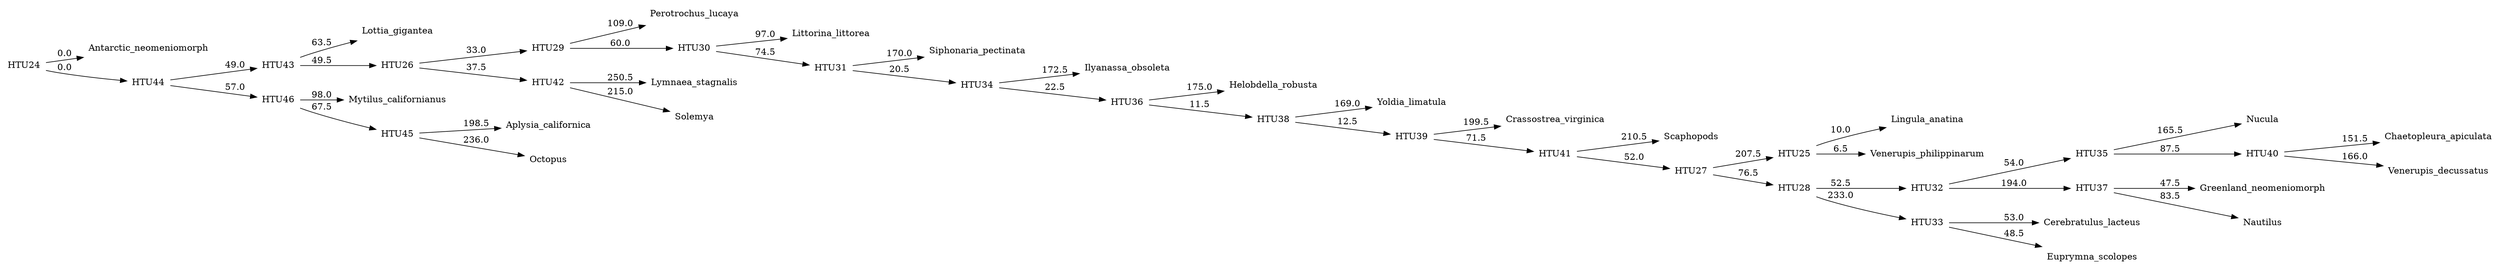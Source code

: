 digraph G {
	rankdir = LR;	node [ shape = none];

    0 [label=Antarctic_neomeniomorph];
    1 [label=Aplysia_californica];
    2 [label=Cerebratulus_lacteus];
    3 [label=Chaetopleura_apiculata];
    4 [label=Crassostrea_virginica];
    5 [label=Euprymna_scolopes];
    6 [label=Greenland_neomeniomorph];
    7 [label=Helobdella_robusta];
    8 [label=Ilyanassa_obsoleta];
    9 [label=Lingula_anatina];
    10 [label=Littorina_littorea];
    11 [label=Lottia_gigantea];
    12 [label=Lymnaea_stagnalis];
    13 [label=Mytilus_californianus];
    14 [label=Nautilus];
    15 [label=Nucula];
    16 [label=Octopus];
    17 [label=Perotrochus_lucaya];
    18 [label=Scaphopods];
    19 [label=Siphonaria_pectinata];
    20 [label=Solemya];
    21 [label=Venerupis_decussatus];
    22 [label=Venerupis_philippinarum];
    23 [label=Yoldia_limatula];
    24 [label=HTU24];
    25 [label=HTU25];
    26 [label=HTU26];
    27 [label=HTU27];
    28 [label=HTU28];
    29 [label=HTU29];
    30 [label=HTU30];
    31 [label=HTU31];
    32 [label=HTU32];
    33 [label=HTU33];
    34 [label=HTU34];
    35 [label=HTU35];
    36 [label=HTU36];
    37 [label=HTU37];
    38 [label=HTU38];
    39 [label=HTU39];
    40 [label=HTU40];
    41 [label=HTU41];
    42 [label=HTU42];
    43 [label=HTU43];
    44 [label=HTU44];
    45 [label=HTU45];
    46 [label=HTU46];
    24 -> 0 [label=0.0];
    24 -> 44 [label=0.0];
    25 -> 9 [label=10.0];
    25 -> 22 [label=6.5];
    26 -> 29 [label=33.0];
    26 -> 42 [label=37.5];
    27 -> 25 [label=207.5];
    27 -> 28 [label=76.5];
    28 -> 32 [label=52.5];
    28 -> 33 [label=233.0];
    29 -> 17 [label=109.0];
    29 -> 30 [label=60.0];
    30 -> 10 [label=97.0];
    30 -> 31 [label=74.5];
    31 -> 19 [label=170.0];
    31 -> 34 [label=20.5];
    32 -> 35 [label=54.0];
    32 -> 37 [label=194.0];
    33 -> 2 [label=53.0];
    33 -> 5 [label=48.5];
    34 -> 8 [label=172.5];
    34 -> 36 [label=22.5];
    35 -> 15 [label=165.5];
    35 -> 40 [label=87.5];
    36 -> 7 [label=175.0];
    36 -> 38 [label=11.5];
    37 -> 6 [label=47.5];
    37 -> 14 [label=83.5];
    38 -> 23 [label=169.0];
    38 -> 39 [label=12.5];
    39 -> 4 [label=199.5];
    39 -> 41 [label=71.5];
    40 -> 3 [label=151.5];
    40 -> 21 [label=166.0];
    41 -> 18 [label=210.5];
    41 -> 27 [label=52.0];
    42 -> 12 [label=250.5];
    42 -> 20 [label=215.0];
    43 -> 11 [label=63.5];
    43 -> 26 [label=49.5];
    44 -> 43 [label=49.0];
    44 -> 46 [label=57.0];
    45 -> 1 [label=198.5];
    45 -> 16 [label=236.0];
    46 -> 13 [label=98.0];
    46 -> 45 [label=67.5];
}
//1643.0
digraph G {
	rankdir = LR;	node [ shape = none];

    0 [label=Antarctic_neomeniomorph];
    1 [label=Aplysia_californica];
    2 [label=Cerebratulus_lacteus];
    3 [label=Chaetopleura_apiculata];
    4 [label=Crassostrea_virginica];
    5 [label=Euprymna_scolopes];
    6 [label=Greenland_neomeniomorph];
    7 [label=Helobdella_robusta];
    8 [label=Ilyanassa_obsoleta];
    9 [label=Lingula_anatina];
    10 [label=Littorina_littorea];
    11 [label=Lottia_gigantea];
    12 [label=Lymnaea_stagnalis];
    13 [label=Mytilus_californianus];
    14 [label=Nautilus];
    15 [label=Nucula];
    16 [label=Octopus];
    17 [label=Perotrochus_lucaya];
    18 [label=Scaphopods];
    19 [label=Siphonaria_pectinata];
    20 [label=Solemya];
    21 [label=Venerupis_decussatus];
    22 [label=Venerupis_philippinarum];
    23 [label=Yoldia_limatula];
    24 [label=HTU24];
    25 [label=HTU25];
    26 [label=HTU26];
    27 [label=HTU27];
    28 [label=HTU28];
    29 [label=HTU29];
    30 [label=HTU30];
    31 [label=HTU31];
    32 [label=HTU32];
    33 [label=HTU33];
    34 [label=HTU34];
    35 [label=HTU35];
    36 [label=HTU36];
    37 [label=HTU37];
    38 [label=HTU38];
    39 [label=HTU39];
    40 [label=HTU40];
    41 [label=HTU41];
    42 [label=HTU42];
    43 [label=HTU43];
    44 [label=HTU44];
    45 [label=HTU45];
    46 [label=HTU46];
    24 -> 0 [label=0.0];
    24 -> 42 [label=0.0];
    25 -> 9 [label=10.0];
    25 -> 22 [label=6.5];
    26 -> 12 [label=234.0];
    26 -> 29 [label=33.5];
    27 -> 25 [label=223.5];
    27 -> 28 [label=73.0];
    28 -> 32 [label=49.0];
    28 -> 33 [label=235.0];
    29 -> 17 [label=91.5];
    29 -> 30 [label=64.5];
    30 -> 10 [label=92.0];
    30 -> 31 [label=71.0];
    31 -> 19 [label=165.5];
    31 -> 34 [label=22.0];
    32 -> 35 [label=37.0];
    32 -> 37 [label=183.0];
    33 -> 2 [label=56.0];
    33 -> 5 [label=45.5];
    34 -> 8 [label=167.0];
    34 -> 36 [label=24.0];
    35 -> 15 [label=156.0];
    35 -> 21 [label=249.5];
    36 -> 7 [label=170.5];
    36 -> 38 [label=12.5];
    37 -> 6 [label=42.5];
    37 -> 14 [label=90.5];
    38 -> 23 [label=163.0];
    38 -> 39 [label=13.5];
    39 -> 4 [label=195.5];
    39 -> 40 [label=90.0];
    40 -> 18 [label=201.0];
    40 -> 27 [label=48.0];
    41 -> 11 [label=63.0];
    41 -> 26 [label=53.0];
    42 -> 41 [label=70.0];
    42 -> 46 [label=64.0];
    43 -> 1 [label=198.0];
    43 -> 16 [label=242.0];
    44 -> 13 [label=90.5];
    44 -> 43 [label=70.5];
    45 -> 20 [label=252.0];
    45 -> 44 [label=69.5];
    46 -> 3 [label=308.0];
    46 -> 45 [label=41.0];
}
//1643.0
digraph G {
	rankdir = LR;	node [ shape = none];

    0 [label=Antarctic_neomeniomorph];
    1 [label=Aplysia_californica];
    2 [label=Cerebratulus_lacteus];
    3 [label=Chaetopleura_apiculata];
    4 [label=Crassostrea_virginica];
    5 [label=Euprymna_scolopes];
    6 [label=Greenland_neomeniomorph];
    7 [label=Helobdella_robusta];
    8 [label=Ilyanassa_obsoleta];
    9 [label=Lingula_anatina];
    10 [label=Littorina_littorea];
    11 [label=Lottia_gigantea];
    12 [label=Lymnaea_stagnalis];
    13 [label=Mytilus_californianus];
    14 [label=Nautilus];
    15 [label=Nucula];
    16 [label=Octopus];
    17 [label=Perotrochus_lucaya];
    18 [label=Scaphopods];
    19 [label=Siphonaria_pectinata];
    20 [label=Solemya];
    21 [label=Venerupis_decussatus];
    22 [label=Venerupis_philippinarum];
    23 [label=Yoldia_limatula];
    24 [label=HTU24];
    25 [label=HTU25];
    26 [label=HTU26];
    27 [label=HTU27];
    28 [label=HTU28];
    29 [label=HTU29];
    30 [label=HTU30];
    31 [label=HTU31];
    32 [label=HTU32];
    33 [label=HTU33];
    34 [label=HTU34];
    35 [label=HTU35];
    36 [label=HTU36];
    37 [label=HTU37];
    38 [label=HTU38];
    39 [label=HTU39];
    40 [label=HTU40];
    41 [label=HTU41];
    42 [label=HTU42];
    43 [label=HTU43];
    44 [label=HTU44];
    45 [label=HTU45];
    46 [label=HTU46];
    24 -> 0 [label=0.0];
    24 -> 42 [label=0.0];
    25 -> 9 [label=10.0];
    25 -> 22 [label=6.5];
    26 -> 12 [label=234.0];
    26 -> 29 [label=33.5];
    27 -> 25 [label=223.5];
    27 -> 28 [label=73.0];
    28 -> 32 [label=49.0];
    28 -> 33 [label=235.0];
    29 -> 17 [label=91.5];
    29 -> 30 [label=64.5];
    30 -> 10 [label=92.0];
    30 -> 31 [label=71.0];
    31 -> 19 [label=165.5];
    31 -> 34 [label=22.0];
    32 -> 35 [label=37.0];
    32 -> 37 [label=183.0];
    33 -> 2 [label=56.0];
    33 -> 5 [label=45.5];
    34 -> 8 [label=167.0];
    34 -> 36 [label=24.0];
    35 -> 15 [label=156.0];
    35 -> 21 [label=249.5];
    36 -> 7 [label=170.5];
    36 -> 38 [label=12.5];
    37 -> 6 [label=42.5];
    37 -> 14 [label=90.5];
    38 -> 23 [label=163.0];
    38 -> 39 [label=13.5];
    39 -> 4 [label=195.5];
    39 -> 40 [label=90.0];
    40 -> 18 [label=201.0];
    40 -> 27 [label=48.0];
    41 -> 11 [label=63.0];
    41 -> 26 [label=53.0];
    42 -> 41 [label=70.0];
    42 -> 46 [label=64.0];
    43 -> 1 [label=198.0];
    43 -> 16 [label=242.0];
    44 -> 13 [label=90.5];
    44 -> 43 [label=70.5];
    45 -> 20 [label=252.0];
    45 -> 44 [label=69.5];
    46 -> 3 [label=308.0];
    46 -> 45 [label=41.0];
}
//1643.0
digraph G {
	rankdir = LR;	node [ shape = none];

    0 [label=Antarctic_neomeniomorph];
    1 [label=Aplysia_californica];
    2 [label=Cerebratulus_lacteus];
    3 [label=Chaetopleura_apiculata];
    4 [label=Crassostrea_virginica];
    5 [label=Euprymna_scolopes];
    6 [label=Greenland_neomeniomorph];
    7 [label=Helobdella_robusta];
    8 [label=Ilyanassa_obsoleta];
    9 [label=Lingula_anatina];
    10 [label=Littorina_littorea];
    11 [label=Lottia_gigantea];
    12 [label=Lymnaea_stagnalis];
    13 [label=Mytilus_californianus];
    14 [label=Nautilus];
    15 [label=Nucula];
    16 [label=Octopus];
    17 [label=Perotrochus_lucaya];
    18 [label=Scaphopods];
    19 [label=Siphonaria_pectinata];
    20 [label=Solemya];
    21 [label=Venerupis_decussatus];
    22 [label=Venerupis_philippinarum];
    23 [label=Yoldia_limatula];
    24 [label=HTU24];
    25 [label=HTU25];
    26 [label=HTU26];
    27 [label=HTU27];
    28 [label=HTU28];
    29 [label=HTU29];
    30 [label=HTU30];
    31 [label=HTU31];
    32 [label=HTU32];
    33 [label=HTU33];
    34 [label=HTU34];
    35 [label=HTU35];
    36 [label=HTU36];
    37 [label=HTU37];
    38 [label=HTU38];
    39 [label=HTU39];
    40 [label=HTU40];
    41 [label=HTU41];
    42 [label=HTU42];
    43 [label=HTU43];
    44 [label=HTU44];
    45 [label=HTU45];
    46 [label=HTU46];
    24 -> 0 [label=0.0];
    24 -> 43 [label=0.0];
    25 -> 9 [label=10.0];
    25 -> 22 [label=6.5];
    26 -> 12 [label=246.5];
    26 -> 29 [label=23.0];
    27 -> 25 [label=208.5];
    27 -> 28 [label=75.5];
    28 -> 32 [label=52.5];
    28 -> 33 [label=233.0];
    29 -> 17 [label=104.5];
    29 -> 30 [label=61.0];
    30 -> 10 [label=96.0];
    30 -> 31 [label=77.0];
    31 -> 19 [label=170.0];
    31 -> 34 [label=22.5];
    32 -> 35 [label=54.0];
    32 -> 37 [label=194.0];
    33 -> 2 [label=53.0];
    33 -> 5 [label=48.5];
    34 -> 8 [label=173.5];
    34 -> 36 [label=24.5];
    35 -> 15 [label=165.5];
    35 -> 40 [label=87.5];
    36 -> 7 [label=175.0];
    36 -> 38 [label=13.0];
    37 -> 6 [label=47.5];
    37 -> 14 [label=83.5];
    38 -> 23 [label=169.5];
    38 -> 39 [label=14.0];
    39 -> 4 [label=200.0];
    39 -> 41 [label=72.5];
    40 -> 3 [label=151.5];
    40 -> 21 [label=166.0];
    41 -> 18 [label=210.5];
    41 -> 27 [label=51.0];
    42 -> 11 [label=60.0];
    42 -> 26 [label=38.5];
    43 -> 42 [label=46.0];
    43 -> 46 [label=45.0];
    44 -> 1 [label=197.5];
    44 -> 16 [label=242.5];
    45 -> 13 [label=91.0];
    45 -> 44 [label=70.0];
    46 -> 20 [label=254.0];
    46 -> 45 [label=65.5];
}
//1632.0
digraph G {
	rankdir = LR;	node [ shape = none];

    0 [label=Antarctic_neomeniomorph];
    1 [label=Aplysia_californica];
    2 [label=Cerebratulus_lacteus];
    3 [label=Chaetopleura_apiculata];
    4 [label=Crassostrea_virginica];
    5 [label=Euprymna_scolopes];
    6 [label=Greenland_neomeniomorph];
    7 [label=Helobdella_robusta];
    8 [label=Ilyanassa_obsoleta];
    9 [label=Lingula_anatina];
    10 [label=Littorina_littorea];
    11 [label=Lottia_gigantea];
    12 [label=Lymnaea_stagnalis];
    13 [label=Mytilus_californianus];
    14 [label=Nautilus];
    15 [label=Nucula];
    16 [label=Octopus];
    17 [label=Perotrochus_lucaya];
    18 [label=Scaphopods];
    19 [label=Siphonaria_pectinata];
    20 [label=Solemya];
    21 [label=Venerupis_decussatus];
    22 [label=Venerupis_philippinarum];
    23 [label=Yoldia_limatula];
    24 [label=HTU24];
    25 [label=HTU25];
    26 [label=HTU26];
    27 [label=HTU27];
    28 [label=HTU28];
    29 [label=HTU29];
    30 [label=HTU30];
    31 [label=HTU31];
    32 [label=HTU32];
    33 [label=HTU33];
    34 [label=HTU34];
    35 [label=HTU35];
    36 [label=HTU36];
    37 [label=HTU37];
    38 [label=HTU38];
    39 [label=HTU39];
    40 [label=HTU40];
    41 [label=HTU41];
    42 [label=HTU42];
    43 [label=HTU43];
    44 [label=HTU44];
    45 [label=HTU45];
    46 [label=HTU46];
    24 -> 0 [label=0.0];
    24 -> 43 [label=0.0];
    25 -> 9 [label=10.0];
    25 -> 22 [label=6.5];
    26 -> 12 [label=246.5];
    26 -> 29 [label=23.0];
    27 -> 25 [label=208.5];
    27 -> 28 [label=75.5];
    28 -> 32 [label=52.5];
    28 -> 33 [label=233.0];
    29 -> 17 [label=104.5];
    29 -> 30 [label=61.0];
    30 -> 10 [label=96.0];
    30 -> 31 [label=77.0];
    31 -> 19 [label=170.0];
    31 -> 34 [label=22.5];
    32 -> 35 [label=54.0];
    32 -> 37 [label=194.0];
    33 -> 2 [label=53.0];
    33 -> 5 [label=48.5];
    34 -> 8 [label=173.5];
    34 -> 36 [label=24.5];
    35 -> 15 [label=165.5];
    35 -> 40 [label=87.5];
    36 -> 7 [label=175.0];
    36 -> 38 [label=13.0];
    37 -> 6 [label=47.5];
    37 -> 14 [label=83.5];
    38 -> 23 [label=169.5];
    38 -> 39 [label=14.0];
    39 -> 4 [label=200.0];
    39 -> 41 [label=72.5];
    40 -> 3 [label=151.5];
    40 -> 21 [label=166.0];
    41 -> 18 [label=210.5];
    41 -> 27 [label=51.0];
    42 -> 11 [label=60.0];
    42 -> 26 [label=38.5];
    43 -> 42 [label=46.0];
    43 -> 46 [label=45.0];
    44 -> 1 [label=197.5];
    44 -> 16 [label=242.5];
    45 -> 13 [label=91.0];
    45 -> 44 [label=70.0];
    46 -> 20 [label=254.0];
    46 -> 45 [label=65.5];
}
//1632.0
digraph G {
	rankdir = LR;	node [ shape = none];

    0 [label=Antarctic_neomeniomorph];
    1 [label=Aplysia_californica];
    2 [label=Cerebratulus_lacteus];
    3 [label=Chaetopleura_apiculata];
    4 [label=Crassostrea_virginica];
    5 [label=Euprymna_scolopes];
    6 [label=Greenland_neomeniomorph];
    7 [label=Helobdella_robusta];
    8 [label=Ilyanassa_obsoleta];
    9 [label=Lingula_anatina];
    10 [label=Littorina_littorea];
    11 [label=Lottia_gigantea];
    12 [label=Lymnaea_stagnalis];
    13 [label=Mytilus_californianus];
    14 [label=Nautilus];
    15 [label=Nucula];
    16 [label=Octopus];
    17 [label=Perotrochus_lucaya];
    18 [label=Scaphopods];
    19 [label=Siphonaria_pectinata];
    20 [label=Solemya];
    21 [label=Venerupis_decussatus];
    22 [label=Venerupis_philippinarum];
    23 [label=Yoldia_limatula];
    24 [label=HTU24];
    25 [label=HTU25];
    26 [label=HTU26];
    27 [label=HTU27];
    28 [label=HTU28];
    29 [label=HTU29];
    30 [label=HTU30];
    31 [label=HTU31];
    32 [label=HTU32];
    33 [label=HTU33];
    34 [label=HTU34];
    35 [label=HTU35];
    36 [label=HTU36];
    37 [label=HTU37];
    38 [label=HTU38];
    39 [label=HTU39];
    40 [label=HTU40];
    41 [label=HTU41];
    42 [label=HTU42];
    43 [label=HTU43];
    44 [label=HTU44];
    45 [label=HTU45];
    46 [label=HTU46];
    24 -> 0 [label=0.0];
    24 -> 45 [label=0.0];
    25 -> 9 [label=10.0];
    25 -> 22 [label=6.5];
    26 -> 12 [label=169.0];
    26 -> 29 [label=62.5];
    27 -> 25 [label=232.0];
    27 -> 28 [label=26.5];
    28 -> 30 [label=33.5];
    28 -> 33 [label=101.0];
    29 -> 17 [label=64.0];
    29 -> 31 [label=92.0];
    30 -> 13 [label=38.5];
    30 -> 34 [label=288.0];
    31 -> 10 [label=164.5];
    31 -> 32 [label=94.0];
    32 -> 19 [label=276.0];
    32 -> 35 [label=63.5];
    33 -> 36 [label=53.5];
    33 -> 38 [label=194.0];
    34 -> 2 [label=50.0];
    34 -> 5 [label=52.5];
    35 -> 8 [label=278.5];
    35 -> 37 [label=64.5];
    36 -> 15 [label=163.5];
    36 -> 42 [label=88.5];
    37 -> 7 [label=281.0];
    37 -> 39 [label=53.0];
    38 -> 6 [label=45.0];
    38 -> 14 [label=86.0];
    39 -> 23 [label=274.5];
    39 -> 41 [label=53.0];
    40 -> 11 [label=51.0];
    40 -> 16 [label=252.5];
    41 -> 4 [label=306.0];
    41 -> 43 [label=60.5];
    42 -> 3 [label=152.5];
    42 -> 21 [label=166.0];
    43 -> 18 [label=101.5];
    43 -> 27 [label=126.5];
    44 -> 26 [label=115.0];
    44 -> 40 [label=56.5];
    45 -> 44 [label=49.5];
    45 -> 46 [label=52.5];
    46 -> 1 [label=198.0];
    46 -> 20 [label=259.5];
}
//1628.0
digraph G {
	rankdir = LR;	node [ shape = none];

    0 [label=Antarctic_neomeniomorph];
    1 [label=Aplysia_californica];
    2 [label=Cerebratulus_lacteus];
    3 [label=Chaetopleura_apiculata];
    4 [label=Crassostrea_virginica];
    5 [label=Euprymna_scolopes];
    6 [label=Greenland_neomeniomorph];
    7 [label=Helobdella_robusta];
    8 [label=Ilyanassa_obsoleta];
    9 [label=Lingula_anatina];
    10 [label=Littorina_littorea];
    11 [label=Lottia_gigantea];
    12 [label=Lymnaea_stagnalis];
    13 [label=Mytilus_californianus];
    14 [label=Nautilus];
    15 [label=Nucula];
    16 [label=Octopus];
    17 [label=Perotrochus_lucaya];
    18 [label=Scaphopods];
    19 [label=Siphonaria_pectinata];
    20 [label=Solemya];
    21 [label=Venerupis_decussatus];
    22 [label=Venerupis_philippinarum];
    23 [label=Yoldia_limatula];
    24 [label=HTU24];
    25 [label=HTU25];
    26 [label=HTU26];
    27 [label=HTU27];
    28 [label=HTU28];
    29 [label=HTU29];
    30 [label=HTU30];
    31 [label=HTU31];
    32 [label=HTU32];
    33 [label=HTU33];
    34 [label=HTU34];
    35 [label=HTU35];
    36 [label=HTU36];
    37 [label=HTU37];
    38 [label=HTU38];
    39 [label=HTU39];
    40 [label=HTU40];
    41 [label=HTU41];
    42 [label=HTU42];
    43 [label=HTU43];
    44 [label=HTU44];
    45 [label=HTU45];
    46 [label=HTU46];
    24 -> 0 [label=0.0];
    24 -> 45 [label=0.0];
    25 -> 9 [label=10.0];
    25 -> 22 [label=6.5];
    26 -> 12 [label=169.0];
    26 -> 29 [label=62.5];
    27 -> 25 [label=232.0];
    27 -> 28 [label=26.5];
    28 -> 30 [label=33.5];
    28 -> 33 [label=101.0];
    29 -> 17 [label=64.0];
    29 -> 31 [label=92.0];
    30 -> 13 [label=38.5];
    30 -> 34 [label=288.0];
    31 -> 10 [label=164.5];
    31 -> 32 [label=94.0];
    32 -> 19 [label=276.0];
    32 -> 35 [label=63.5];
    33 -> 36 [label=53.5];
    33 -> 38 [label=194.0];
    34 -> 2 [label=50.0];
    34 -> 5 [label=52.5];
    35 -> 8 [label=278.5];
    35 -> 37 [label=64.5];
    36 -> 15 [label=163.5];
    36 -> 42 [label=88.5];
    37 -> 7 [label=281.0];
    37 -> 39 [label=53.0];
    38 -> 6 [label=45.0];
    38 -> 14 [label=86.0];
    39 -> 23 [label=274.5];
    39 -> 41 [label=53.0];
    40 -> 11 [label=51.0];
    40 -> 16 [label=252.5];
    41 -> 4 [label=306.0];
    41 -> 43 [label=60.5];
    42 -> 3 [label=152.5];
    42 -> 21 [label=166.0];
    43 -> 18 [label=101.5];
    43 -> 27 [label=126.5];
    44 -> 26 [label=115.0];
    44 -> 40 [label=56.5];
    45 -> 44 [label=49.5];
    45 -> 46 [label=52.5];
    46 -> 1 [label=198.0];
    46 -> 20 [label=259.5];
}
//1628.0
digraph G {
	rankdir = LR;	node [ shape = none];

    0 [label=Antarctic_neomeniomorph];
    1 [label=Aplysia_californica];
    2 [label=Cerebratulus_lacteus];
    3 [label=Chaetopleura_apiculata];
    4 [label=Crassostrea_virginica];
    5 [label=Euprymna_scolopes];
    6 [label=Greenland_neomeniomorph];
    7 [label=Helobdella_robusta];
    8 [label=Ilyanassa_obsoleta];
    9 [label=Lingula_anatina];
    10 [label=Littorina_littorea];
    11 [label=Lottia_gigantea];
    12 [label=Lymnaea_stagnalis];
    13 [label=Mytilus_californianus];
    14 [label=Nautilus];
    15 [label=Nucula];
    16 [label=Octopus];
    17 [label=Perotrochus_lucaya];
    18 [label=Scaphopods];
    19 [label=Siphonaria_pectinata];
    20 [label=Solemya];
    21 [label=Venerupis_decussatus];
    22 [label=Venerupis_philippinarum];
    23 [label=Yoldia_limatula];
    24 [label=HTU24];
    25 [label=HTU25];
    26 [label=HTU26];
    27 [label=HTU27];
    28 [label=HTU28];
    29 [label=HTU29];
    30 [label=HTU30];
    31 [label=HTU31];
    32 [label=HTU32];
    33 [label=HTU33];
    34 [label=HTU34];
    35 [label=HTU35];
    36 [label=HTU36];
    37 [label=HTU37];
    38 [label=HTU38];
    39 [label=HTU39];
    40 [label=HTU40];
    41 [label=HTU41];
    42 [label=HTU42];
    43 [label=HTU43];
    44 [label=HTU44];
    45 [label=HTU45];
    46 [label=HTU46];
    24 -> 0 [label=0.0];
    24 -> 44 [label=0.0];
    25 -> 9 [label=10.0];
    25 -> 22 [label=6.5];
    26 -> 12 [label=242.0];
    26 -> 29 [label=24.5];
    27 -> 25 [label=206.5];
    27 -> 28 [label=74.5];
    28 -> 32 [label=50.5];
    28 -> 33 [label=232.5];
    29 -> 17 [label=99.0];
    29 -> 30 [label=62.0];
    30 -> 10 [label=96.0];
    30 -> 31 [label=75.5];
    31 -> 19 [label=166.5];
    31 -> 34 [label=21.0];
    32 -> 35 [label=52.0];
    32 -> 37 [label=193.5];
    33 -> 2 [label=53.5];
    33 -> 5 [label=48.0];
    34 -> 8 [label=171.5];
    34 -> 36 [label=23.0];
    35 -> 15 [label=165.0];
    35 -> 41 [label=87.5];
    36 -> 7 [label=171.5];
    36 -> 38 [label=11.5];
    37 -> 6 [label=47.5];
    37 -> 14 [label=83.5];
    38 -> 23 [label=167.5];
    38 -> 40 [label=11.5];
    39 -> 11 [label=50.5];
    39 -> 16 [label=253.0];
    40 -> 4 [label=196.5];
    40 -> 42 [label=71.5];
    41 -> 3 [label=152.0];
    41 -> 21 [label=166.0];
    42 -> 18 [label=211.0];
    42 -> 27 [label=48.5];
    43 -> 26 [label=50.0];
    43 -> 39 [label=62.5];
    44 -> 43 [label=63.0];
    44 -> 46 [label=55.0];
    45 -> 1 [label=196.5];
    45 -> 13 [label=57.5];
    46 -> 20 [label=250.0];
    46 -> 45 [label=57.0];
}
//1627.0
digraph G {
	rankdir = LR;	node [ shape = none];

    0 [label=Antarctic_neomeniomorph];
    1 [label=Aplysia_californica];
    2 [label=Cerebratulus_lacteus];
    3 [label=Chaetopleura_apiculata];
    4 [label=Crassostrea_virginica];
    5 [label=Euprymna_scolopes];
    6 [label=Greenland_neomeniomorph];
    7 [label=Helobdella_robusta];
    8 [label=Ilyanassa_obsoleta];
    9 [label=Lingula_anatina];
    10 [label=Littorina_littorea];
    11 [label=Lottia_gigantea];
    12 [label=Lymnaea_stagnalis];
    13 [label=Mytilus_californianus];
    14 [label=Nautilus];
    15 [label=Nucula];
    16 [label=Octopus];
    17 [label=Perotrochus_lucaya];
    18 [label=Scaphopods];
    19 [label=Siphonaria_pectinata];
    20 [label=Solemya];
    21 [label=Venerupis_decussatus];
    22 [label=Venerupis_philippinarum];
    23 [label=Yoldia_limatula];
    24 [label=HTU24];
    25 [label=HTU25];
    26 [label=HTU26];
    27 [label=HTU27];
    28 [label=HTU28];
    29 [label=HTU29];
    30 [label=HTU30];
    31 [label=HTU31];
    32 [label=HTU32];
    33 [label=HTU33];
    34 [label=HTU34];
    35 [label=HTU35];
    36 [label=HTU36];
    37 [label=HTU37];
    38 [label=HTU38];
    39 [label=HTU39];
    40 [label=HTU40];
    41 [label=HTU41];
    42 [label=HTU42];
    43 [label=HTU43];
    44 [label=HTU44];
    45 [label=HTU45];
    46 [label=HTU46];
    24 -> 0 [label=0.0];
    24 -> 45 [label=0.0];
    25 -> 9 [label=10.0];
    25 -> 22 [label=6.5];
    26 -> 29 [label=44.0];
    26 -> 43 [label=41.5];
    27 -> 25 [label=221.5];
    27 -> 28 [label=34.5];
    28 -> 30 [label=35.0];
    28 -> 33 [label=100.0];
    29 -> 17 [label=103.5];
    29 -> 31 [label=65.5];
    30 -> 13 [label=38.0];
    30 -> 34 [label=291.5];
    31 -> 10 [label=89.5];
    31 -> 32 [label=67.5];
    32 -> 19 [label=176.5];
    32 -> 35 [label=20.0];
    33 -> 36 [label=53.0];
    33 -> 38 [label=193.5];
    34 -> 2 [label=50.0];
    34 -> 5 [label=52.5];
    35 -> 8 [label=179.0];
    35 -> 37 [label=22.0];
    36 -> 15 [label=163.5];
    36 -> 41 [label=88.0];
    37 -> 7 [label=181.5];
    37 -> 39 [label=10.5];
    38 -> 6 [label=45.5];
    38 -> 14 [label=85.5];
    39 -> 23 [label=175.0];
    39 -> 40 [label=10.5];
    40 -> 4 [label=206.0];
    40 -> 42 [label=74.5];
    41 -> 3 [label=153.0];
    41 -> 21 [label=166.0];
    42 -> 18 [label=215.0];
    42 -> 27 [label=54.5];
    43 -> 12 [label=249.5];
    43 -> 20 [label=212.0];
    44 -> 11 [label=69.0];
    44 -> 26 [label=62.5];
    45 -> 44 [label=62.0];
    45 -> 46 [label=52.5];
    46 -> 1 [label=198.0];
    46 -> 16 [label=236.5];
}
//1614.0
digraph G {
	rankdir = LR;	node [ shape = none];

    0 [label=Antarctic_neomeniomorph];
    1 [label=Aplysia_californica];
    2 [label=Cerebratulus_lacteus];
    3 [label=Chaetopleura_apiculata];
    4 [label=Crassostrea_virginica];
    5 [label=Euprymna_scolopes];
    6 [label=Greenland_neomeniomorph];
    7 [label=Helobdella_robusta];
    8 [label=Ilyanassa_obsoleta];
    9 [label=Lingula_anatina];
    10 [label=Littorina_littorea];
    11 [label=Lottia_gigantea];
    12 [label=Lymnaea_stagnalis];
    13 [label=Mytilus_californianus];
    14 [label=Nautilus];
    15 [label=Nucula];
    16 [label=Octopus];
    17 [label=Perotrochus_lucaya];
    18 [label=Scaphopods];
    19 [label=Siphonaria_pectinata];
    20 [label=Solemya];
    21 [label=Venerupis_decussatus];
    22 [label=Venerupis_philippinarum];
    23 [label=Yoldia_limatula];
    24 [label=HTU24];
    25 [label=HTU25];
    26 [label=HTU26];
    27 [label=HTU27];
    28 [label=HTU28];
    29 [label=HTU29];
    30 [label=HTU30];
    31 [label=HTU31];
    32 [label=HTU32];
    33 [label=HTU33];
    34 [label=HTU34];
    35 [label=HTU35];
    36 [label=HTU36];
    37 [label=HTU37];
    38 [label=HTU38];
    39 [label=HTU39];
    40 [label=HTU40];
    41 [label=HTU41];
    42 [label=HTU42];
    43 [label=HTU43];
    44 [label=HTU44];
    45 [label=HTU45];
    46 [label=HTU46];
    24 -> 0 [label=0.0];
    24 -> 44 [label=0.0];
    25 -> 9 [label=10.0];
    25 -> 22 [label=6.5];
    26 -> 29 [label=96.0];
    26 -> 42 [label=29.5];
    27 -> 25 [label=244.5];
    27 -> 28 [label=28.0];
    28 -> 30 [label=38.0];
    28 -> 33 [label=90.5];
    29 -> 17 [label=68.0];
    29 -> 31 [label=92.0];
    30 -> 13 [label=41.0];
    30 -> 34 [label=286.0];
    31 -> 10 [label=170.5];
    31 -> 32 [label=89.5];
    32 -> 19 [label=282.5];
    32 -> 35 [label=61.0];
    33 -> 36 [label=35.0];
    33 -> 38 [label=184.0];
    34 -> 2 [label=50.5];
    34 -> 5 [label=51.5];
    35 -> 8 [label=285.0];
    35 -> 37 [label=62.0];
    36 -> 15 [label=155.5];
    36 -> 21 [label=249.5];
    37 -> 7 [label=287.5];
    37 -> 39 [label=50.5];
    38 -> 6 [label=44.0];
    38 -> 14 [label=89.5];
    39 -> 23 [label=281.0];
    39 -> 40 [label=50.5];
    40 -> 4 [label=312.5];
    40 -> 41 [label=60.0];
    41 -> 18 [label=113.0];
    41 -> 27 [label=122.0];
    42 -> 12 [label=249.5];
    42 -> 20 [label=211.5];
    43 -> 11 [label=75.5];
    43 -> 26 [label=39.5];
    44 -> 43 [label=41.5];
    44 -> 46 [label=39.0];
    45 -> 1 [label=187.0];
    45 -> 16 [label=246.5];
    46 -> 3 [label=332.5];
    46 -> 45 [label=54.0];
}
//1614.0
digraph G {
	rankdir = LR;	node [ shape = none];

    0 [label=Antarctic_neomeniomorph];
    1 [label=Aplysia_californica];
    2 [label=Cerebratulus_lacteus];
    3 [label=Chaetopleura_apiculata];
    4 [label=Crassostrea_virginica];
    5 [label=Euprymna_scolopes];
    6 [label=Greenland_neomeniomorph];
    7 [label=Helobdella_robusta];
    8 [label=Ilyanassa_obsoleta];
    9 [label=Lingula_anatina];
    10 [label=Littorina_littorea];
    11 [label=Lottia_gigantea];
    12 [label=Lymnaea_stagnalis];
    13 [label=Mytilus_californianus];
    14 [label=Nautilus];
    15 [label=Nucula];
    16 [label=Octopus];
    17 [label=Perotrochus_lucaya];
    18 [label=Scaphopods];
    19 [label=Siphonaria_pectinata];
    20 [label=Solemya];
    21 [label=Venerupis_decussatus];
    22 [label=Venerupis_philippinarum];
    23 [label=Yoldia_limatula];
    24 [label=HTU24];
    25 [label=HTU25];
    26 [label=HTU26];
    27 [label=HTU27];
    28 [label=HTU28];
    29 [label=HTU29];
    30 [label=HTU30];
    31 [label=HTU31];
    32 [label=HTU32];
    33 [label=HTU33];
    34 [label=HTU34];
    35 [label=HTU35];
    36 [label=HTU36];
    37 [label=HTU37];
    38 [label=HTU38];
    39 [label=HTU39];
    40 [label=HTU40];
    41 [label=HTU41];
    42 [label=HTU42];
    43 [label=HTU43];
    44 [label=HTU44];
    45 [label=HTU45];
    46 [label=HTU46];
    47 [label=HTU47];
    48 [label=HTU48];
    49 [label=HTU49];
    50 [label=HTU50];
    24 -> 0 [label=71.0];
    24 -> 45 [label=69.5];
    25 -> 9 [label=10.0];
    25 -> 22 [label=6.5];
    26 -> 29 [label=94.0];
    26 -> 43 [label=26.0];
    27 -> 25 [label=244.5];
    27 -> 28 [label=28.0];
    28 -> 30 [label=38.0];
    28 -> 33 [label=90.5];
    29 -> 17 [label=68.5];
    29 -> 31 [label=90.0];
    30 -> 13 [label=41.0];
    30 -> 34 [label=286.0];
    31 -> 10 [label=171.5];
    31 -> 32 [label=88.5];
    32 -> 19 [label=282.5];
    32 -> 35 [label=60.5];
    33 -> 36 [label=35.0];
    33 -> 38 [label=184.0];
    34 -> 2 [label=50.5];
    34 -> 5 [label=51.5];
    35 -> 8 [label=285.0];
    35 -> 37 [label=61.5];
    36 -> 15 [label=155.5];
    36 -> 21 [label=249.5];
    37 -> 7 [label=287.5];
    37 -> 39 [label=50.0];
    38 -> 6 [label=44.0];
    38 -> 14 [label=89.5];
    39 -> 23 [label=281.0];
    39 -> 41 [label=50.0];
    40 -> 11 [label=82.5];
    40 -> 49 [label=10.5];
    41 -> 4 [label=312.5];
    41 -> 42 [label=59.5];
    42 -> 18 [label=113.5];
    42 -> 27 [label=121.5];
    43 -> 12 [label=265.5];
    43 -> 50 [label=7.5];
    44 -> 26 [label=54.0];
    44 -> 40 [label=45.0];
    45 -> 44 [label=42.5];
    45 -> 48 [label=79.5];
    46 -> 1 [label=108.5];
    46 -> 49 [label=0.0];
    47 -> 46 [label=4.0];
    47 -> 50 [label=0.0];
    48 -> 3 [label=236.0];
    48 -> 47 [label=4.0];
    49 -> 16 [label=279.5];
    50 -> 20 [label=236.5];
}
//1582.7391304347825
